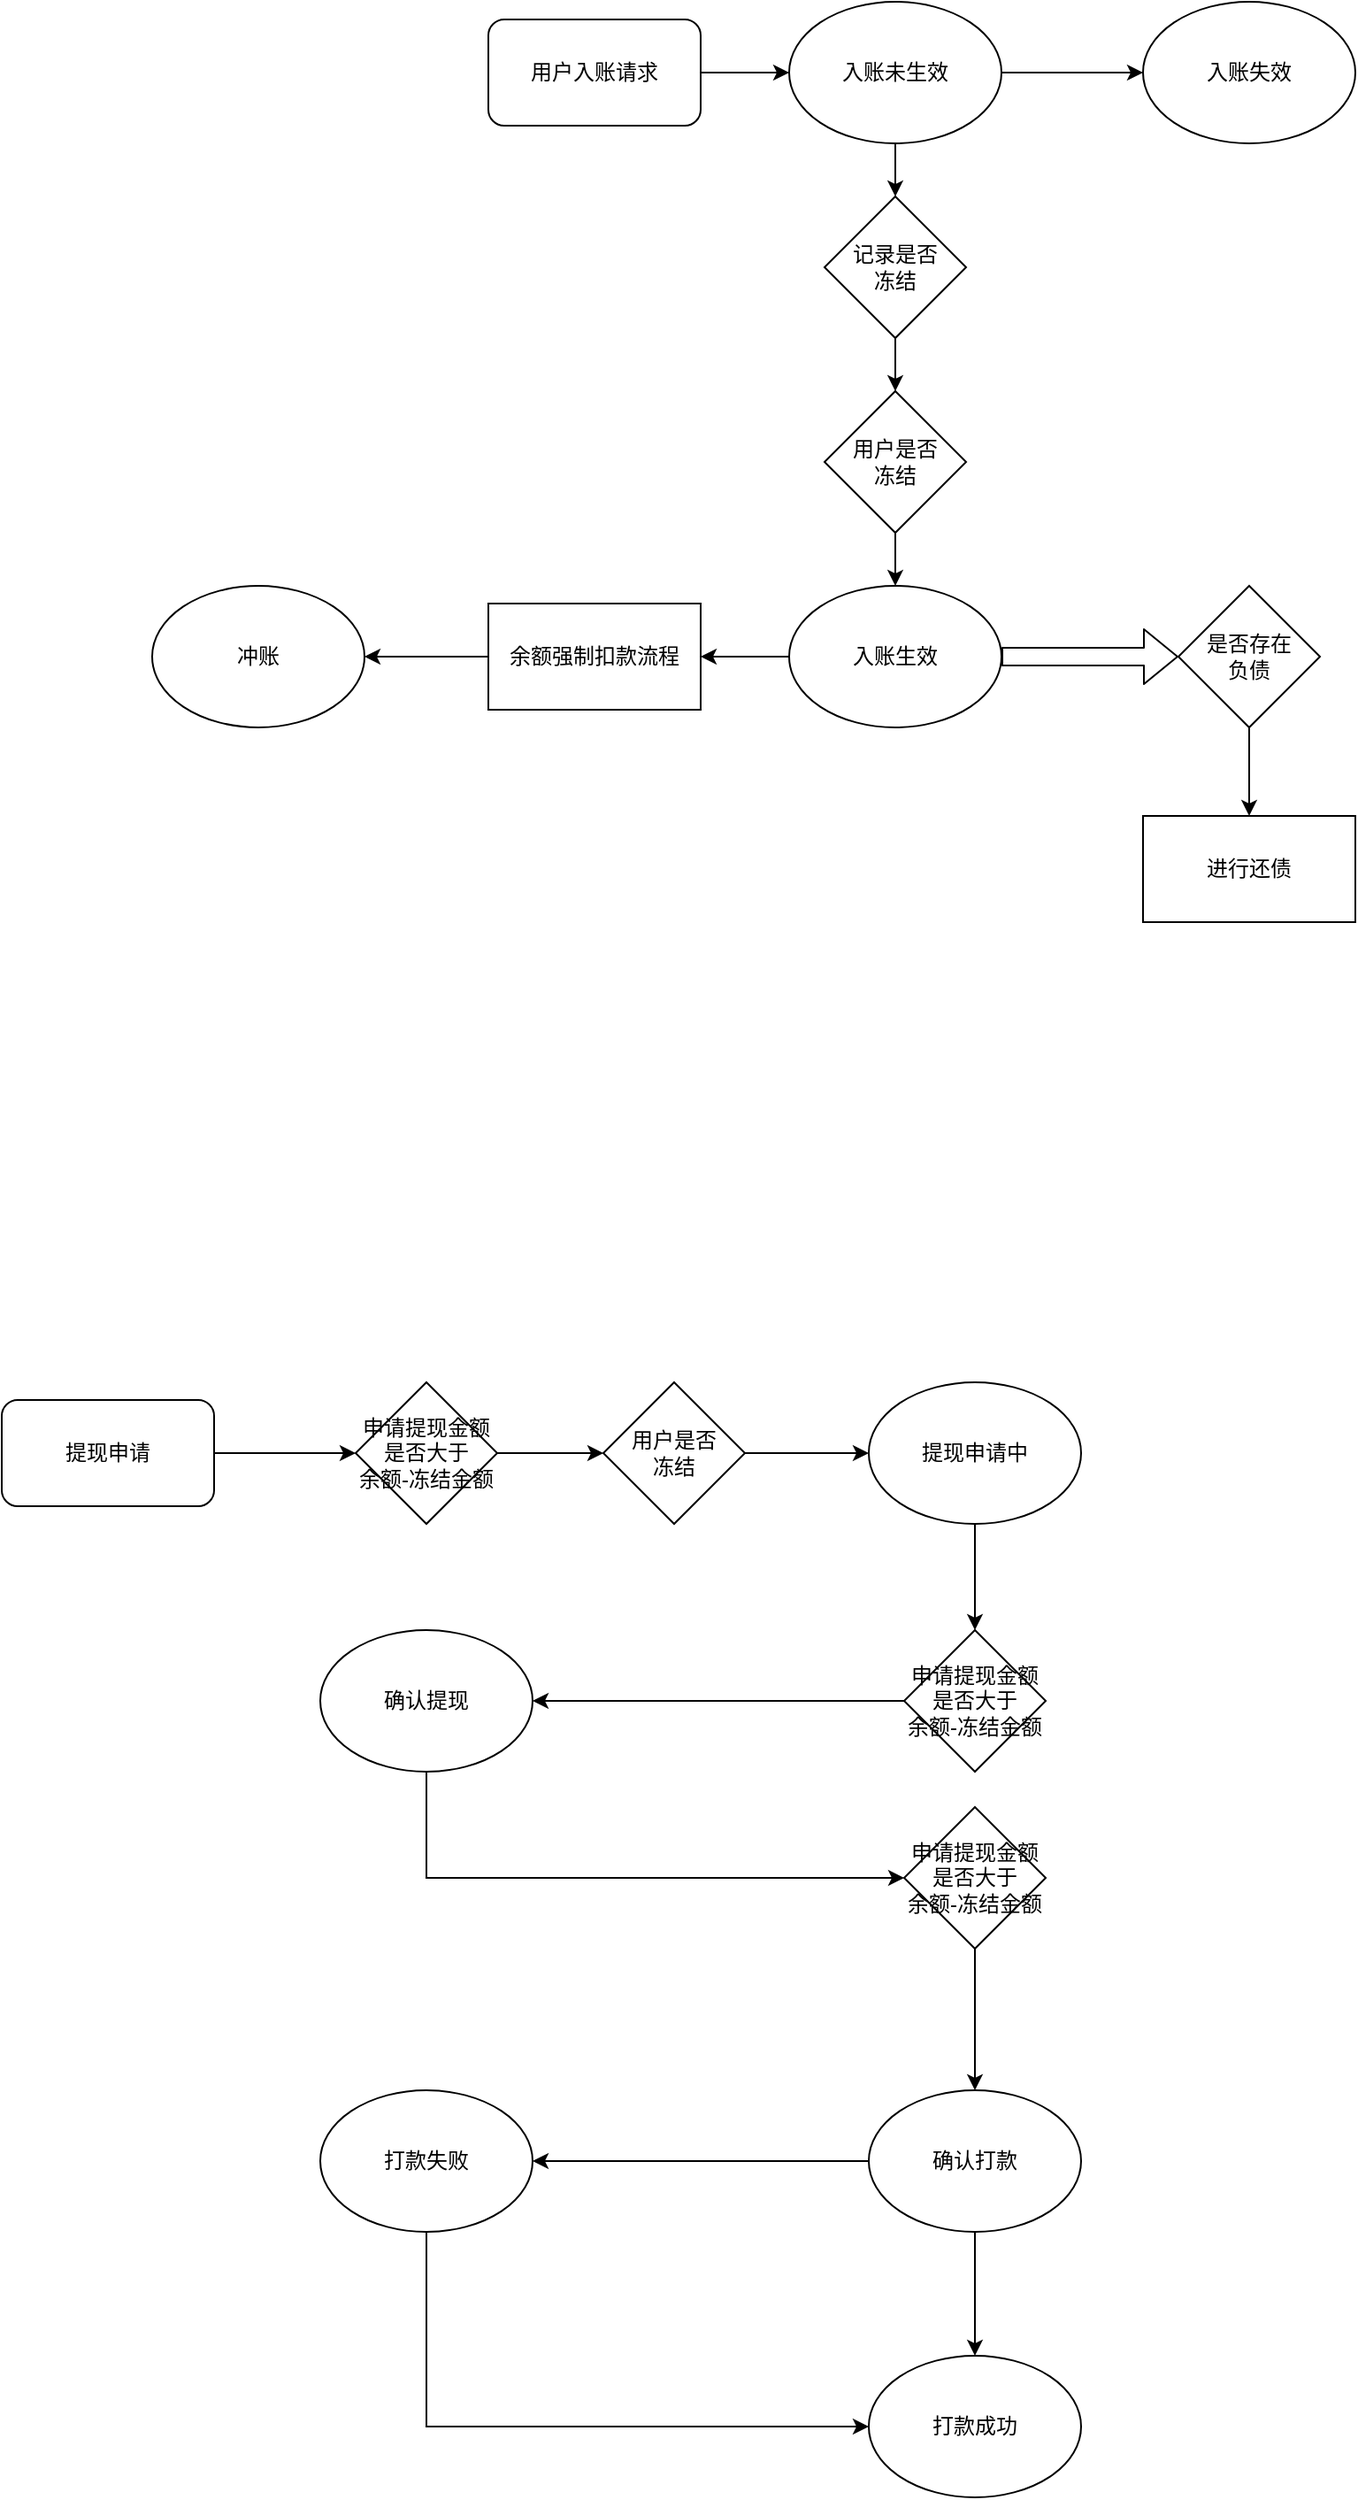 <mxfile version="12.2.0" type="github" pages="1">
  <diagram id="K5ssQcy8KxZWnZY8tlnZ" name="第 1 页">
    <mxGraphModel dx="1886" dy="858" grid="1" gridSize="10" guides="1" tooltips="1" connect="1" arrows="1" fold="1" page="1" pageScale="1" pageWidth="1400" pageHeight="850" math="0" shadow="0">
      <root>
        <mxCell id="0"/>
        <mxCell id="1" parent="0"/>
        <mxCell id="_kDz9-TRVkqLSU2LjWo9-6" style="edgeStyle=orthogonalEdgeStyle;rounded=0;orthogonalLoop=1;jettySize=auto;html=1;exitX=0.5;exitY=1;exitDx=0;exitDy=0;entryX=0.5;entryY=0;entryDx=0;entryDy=0;" edge="1" parent="1" source="_kDz9-TRVkqLSU2LjWo9-11" target="_kDz9-TRVkqLSU2LjWo9-15">
          <mxGeometry relative="1" as="geometry">
            <mxPoint x="420" y="530" as="targetPoint"/>
          </mxGeometry>
        </mxCell>
        <mxCell id="_kDz9-TRVkqLSU2LjWo9-10" style="edgeStyle=orthogonalEdgeStyle;rounded=0;orthogonalLoop=1;jettySize=auto;html=1;exitX=0.5;exitY=1;exitDx=0;exitDy=0;entryX=0.5;entryY=0;entryDx=0;entryDy=0;" edge="1" parent="1" source="_kDz9-TRVkqLSU2LjWo9-1" target="_kDz9-TRVkqLSU2LjWo9-7">
          <mxGeometry relative="1" as="geometry"/>
        </mxCell>
        <mxCell id="_kDz9-TRVkqLSU2LjWo9-57" style="edgeStyle=orthogonalEdgeStyle;rounded=0;orthogonalLoop=1;jettySize=auto;html=1;exitX=1;exitY=0.5;exitDx=0;exitDy=0;" edge="1" parent="1" source="_kDz9-TRVkqLSU2LjWo9-1" target="_kDz9-TRVkqLSU2LjWo9-56">
          <mxGeometry relative="1" as="geometry"/>
        </mxCell>
        <mxCell id="_kDz9-TRVkqLSU2LjWo9-1" value="入账未生效" style="ellipse;whiteSpace=wrap;html=1;" vertex="1" parent="1">
          <mxGeometry x="570" y="90" width="120" height="80" as="geometry"/>
        </mxCell>
        <mxCell id="_kDz9-TRVkqLSU2LjWo9-18" style="edgeStyle=orthogonalEdgeStyle;rounded=0;orthogonalLoop=1;jettySize=auto;html=1;exitX=0.5;exitY=1;exitDx=0;exitDy=0;entryX=0.5;entryY=0;entryDx=0;entryDy=0;" edge="1" parent="1" source="_kDz9-TRVkqLSU2LjWo9-7" target="_kDz9-TRVkqLSU2LjWo9-23">
          <mxGeometry relative="1" as="geometry">
            <mxPoint x="630" y="330" as="targetPoint"/>
          </mxGeometry>
        </mxCell>
        <mxCell id="_kDz9-TRVkqLSU2LjWo9-7" value="记录是否&lt;br&gt;冻结" style="rhombus;whiteSpace=wrap;html=1;" vertex="1" parent="1">
          <mxGeometry x="590" y="200" width="80" height="80" as="geometry"/>
        </mxCell>
        <mxCell id="_kDz9-TRVkqLSU2LjWo9-8" style="edgeStyle=orthogonalEdgeStyle;rounded=0;orthogonalLoop=1;jettySize=auto;html=1;exitX=1;exitY=0.5;exitDx=0;exitDy=0;entryX=0;entryY=0.5;entryDx=0;entryDy=0;" edge="1" parent="1" source="_kDz9-TRVkqLSU2LjWo9-60" target="_kDz9-TRVkqLSU2LjWo9-1">
          <mxGeometry relative="1" as="geometry">
            <mxPoint x="450.412" y="129.824" as="sourcePoint"/>
            <mxPoint x="360" y="130" as="targetPoint"/>
          </mxGeometry>
        </mxCell>
        <mxCell id="_kDz9-TRVkqLSU2LjWo9-15" value="进行还债" style="rounded=0;whiteSpace=wrap;html=1;" vertex="1" parent="1">
          <mxGeometry x="770" y="550" width="120" height="60" as="geometry"/>
        </mxCell>
        <mxCell id="_kDz9-TRVkqLSU2LjWo9-22" style="edgeStyle=orthogonalEdgeStyle;rounded=0;orthogonalLoop=1;jettySize=auto;html=1;exitX=0;exitY=0.5;exitDx=0;exitDy=0;entryX=1;entryY=0.5;entryDx=0;entryDy=0;" edge="1" parent="1" source="_kDz9-TRVkqLSU2LjWo9-55" target="_kDz9-TRVkqLSU2LjWo9-21">
          <mxGeometry relative="1" as="geometry"/>
        </mxCell>
        <mxCell id="_kDz9-TRVkqLSU2LjWo9-4" value="入账生效" style="ellipse;whiteSpace=wrap;html=1;" vertex="1" parent="1">
          <mxGeometry x="570" y="420" width="120" height="80" as="geometry"/>
        </mxCell>
        <mxCell id="_kDz9-TRVkqLSU2LjWo9-11" value="是否存在&lt;br&gt;负债" style="rhombus;whiteSpace=wrap;html=1;" vertex="1" parent="1">
          <mxGeometry x="790" y="420" width="80" height="80" as="geometry"/>
        </mxCell>
        <mxCell id="_kDz9-TRVkqLSU2LjWo9-32" style="edgeStyle=orthogonalEdgeStyle;rounded=0;orthogonalLoop=1;jettySize=auto;html=1;exitX=0.5;exitY=1;exitDx=0;exitDy=0;entryX=0.5;entryY=0;entryDx=0;entryDy=0;" edge="1" parent="1" source="_kDz9-TRVkqLSU2LjWo9-19" target="_kDz9-TRVkqLSU2LjWo9-30">
          <mxGeometry relative="1" as="geometry"/>
        </mxCell>
        <mxCell id="_kDz9-TRVkqLSU2LjWo9-19" value="提现申请中" style="ellipse;whiteSpace=wrap;html=1;" vertex="1" parent="1">
          <mxGeometry x="615" y="870" width="120" height="80" as="geometry"/>
        </mxCell>
        <mxCell id="_kDz9-TRVkqLSU2LjWo9-21" value="冲账" style="ellipse;whiteSpace=wrap;html=1;" vertex="1" parent="1">
          <mxGeometry x="210" y="420" width="120" height="80" as="geometry"/>
        </mxCell>
        <mxCell id="_kDz9-TRVkqLSU2LjWo9-24" style="edgeStyle=orthogonalEdgeStyle;rounded=0;orthogonalLoop=1;jettySize=auto;html=1;exitX=0.5;exitY=1;exitDx=0;exitDy=0;entryX=0.5;entryY=0;entryDx=0;entryDy=0;" edge="1" parent="1" source="_kDz9-TRVkqLSU2LjWo9-23" target="_kDz9-TRVkqLSU2LjWo9-4">
          <mxGeometry relative="1" as="geometry"/>
        </mxCell>
        <mxCell id="_kDz9-TRVkqLSU2LjWo9-23" value="用户是否&lt;br&gt;冻结" style="rhombus;whiteSpace=wrap;html=1;" vertex="1" parent="1">
          <mxGeometry x="590" y="310" width="80" height="80" as="geometry"/>
        </mxCell>
        <mxCell id="_kDz9-TRVkqLSU2LjWo9-27" style="edgeStyle=orthogonalEdgeStyle;rounded=0;orthogonalLoop=1;jettySize=auto;html=1;exitX=1;exitY=0.5;exitDx=0;exitDy=0;" edge="1" parent="1" source="_kDz9-TRVkqLSU2LjWo9-49" target="_kDz9-TRVkqLSU2LjWo9-19">
          <mxGeometry relative="1" as="geometry"/>
        </mxCell>
        <mxCell id="_kDz9-TRVkqLSU2LjWo9-26" value="申请提现金额&lt;br&gt;是否大于&lt;br&gt;余额-冻结金额" style="rhombus;whiteSpace=wrap;html=1;" vertex="1" parent="1">
          <mxGeometry x="325" y="870" width="80" height="80" as="geometry"/>
        </mxCell>
        <mxCell id="_kDz9-TRVkqLSU2LjWo9-42" style="edgeStyle=orthogonalEdgeStyle;rounded=0;orthogonalLoop=1;jettySize=auto;html=1;exitX=0;exitY=0.5;exitDx=0;exitDy=0;entryX=1;entryY=0.5;entryDx=0;entryDy=0;" edge="1" parent="1" source="_kDz9-TRVkqLSU2LjWo9-28" target="_kDz9-TRVkqLSU2LjWo9-40">
          <mxGeometry relative="1" as="geometry"/>
        </mxCell>
        <mxCell id="_kDz9-TRVkqLSU2LjWo9-44" style="edgeStyle=orthogonalEdgeStyle;rounded=0;orthogonalLoop=1;jettySize=auto;html=1;exitX=0.5;exitY=1;exitDx=0;exitDy=0;entryX=0.5;entryY=0;entryDx=0;entryDy=0;" edge="1" parent="1" source="_kDz9-TRVkqLSU2LjWo9-28" target="_kDz9-TRVkqLSU2LjWo9-43">
          <mxGeometry relative="1" as="geometry"/>
        </mxCell>
        <mxCell id="_kDz9-TRVkqLSU2LjWo9-28" value="确认打款" style="ellipse;whiteSpace=wrap;html=1;" vertex="1" parent="1">
          <mxGeometry x="615" y="1270" width="120" height="80" as="geometry"/>
        </mxCell>
        <mxCell id="_kDz9-TRVkqLSU2LjWo9-35" style="edgeStyle=orthogonalEdgeStyle;rounded=0;orthogonalLoop=1;jettySize=auto;html=1;exitX=0.5;exitY=1;exitDx=0;exitDy=0;entryX=0.5;entryY=0;entryDx=0;entryDy=0;" edge="1" parent="1" source="_kDz9-TRVkqLSU2LjWo9-38" target="_kDz9-TRVkqLSU2LjWo9-28">
          <mxGeometry relative="1" as="geometry">
            <mxPoint x="505" y="1325" as="targetPoint"/>
          </mxGeometry>
        </mxCell>
        <mxCell id="_kDz9-TRVkqLSU2LjWo9-29" value="确认提现" style="ellipse;whiteSpace=wrap;html=1;" vertex="1" parent="1">
          <mxGeometry x="305" y="1010" width="120" height="80" as="geometry"/>
        </mxCell>
        <mxCell id="_kDz9-TRVkqLSU2LjWo9-33" style="edgeStyle=orthogonalEdgeStyle;rounded=0;orthogonalLoop=1;jettySize=auto;html=1;exitX=0;exitY=0.5;exitDx=0;exitDy=0;entryX=1;entryY=0.5;entryDx=0;entryDy=0;" edge="1" parent="1" source="_kDz9-TRVkqLSU2LjWo9-30" target="_kDz9-TRVkqLSU2LjWo9-29">
          <mxGeometry relative="1" as="geometry"/>
        </mxCell>
        <mxCell id="_kDz9-TRVkqLSU2LjWo9-30" value="&lt;span style=&quot;white-space: normal&quot;&gt;申请提现金额&lt;/span&gt;&lt;br style=&quot;white-space: normal&quot;&gt;&lt;span style=&quot;white-space: normal&quot;&gt;是否大于&lt;/span&gt;&lt;br style=&quot;white-space: normal&quot;&gt;&lt;span style=&quot;white-space: normal&quot;&gt;余额-冻结金额&lt;/span&gt;" style="rhombus;whiteSpace=wrap;html=1;" vertex="1" parent="1">
          <mxGeometry x="635" y="1010" width="80" height="80" as="geometry"/>
        </mxCell>
        <mxCell id="_kDz9-TRVkqLSU2LjWo9-38" value="&lt;span style=&quot;white-space: normal&quot;&gt;申请提现金额&lt;/span&gt;&lt;br style=&quot;white-space: normal&quot;&gt;&lt;span style=&quot;white-space: normal&quot;&gt;是否大于&lt;/span&gt;&lt;br style=&quot;white-space: normal&quot;&gt;&lt;span style=&quot;white-space: normal&quot;&gt;余额-冻结金额&lt;/span&gt;" style="rhombus;whiteSpace=wrap;html=1;" vertex="1" parent="1">
          <mxGeometry x="635" y="1110" width="80" height="80" as="geometry"/>
        </mxCell>
        <mxCell id="_kDz9-TRVkqLSU2LjWo9-39" style="edgeStyle=orthogonalEdgeStyle;rounded=0;orthogonalLoop=1;jettySize=auto;html=1;exitX=0.5;exitY=1;exitDx=0;exitDy=0;entryX=0;entryY=0.5;entryDx=0;entryDy=0;" edge="1" parent="1" source="_kDz9-TRVkqLSU2LjWo9-29" target="_kDz9-TRVkqLSU2LjWo9-38">
          <mxGeometry relative="1" as="geometry">
            <mxPoint x="505" y="1290" as="sourcePoint"/>
            <mxPoint x="505" y="1440" as="targetPoint"/>
          </mxGeometry>
        </mxCell>
        <mxCell id="_kDz9-TRVkqLSU2LjWo9-45" style="edgeStyle=orthogonalEdgeStyle;rounded=0;orthogonalLoop=1;jettySize=auto;html=1;exitX=0.5;exitY=1;exitDx=0;exitDy=0;entryX=0;entryY=0.5;entryDx=0;entryDy=0;" edge="1" parent="1" source="_kDz9-TRVkqLSU2LjWo9-40" target="_kDz9-TRVkqLSU2LjWo9-43">
          <mxGeometry relative="1" as="geometry"/>
        </mxCell>
        <mxCell id="_kDz9-TRVkqLSU2LjWo9-40" value="打款失败" style="ellipse;whiteSpace=wrap;html=1;" vertex="1" parent="1">
          <mxGeometry x="305" y="1270" width="120" height="80" as="geometry"/>
        </mxCell>
        <mxCell id="_kDz9-TRVkqLSU2LjWo9-43" value="打款成功" style="ellipse;whiteSpace=wrap;html=1;" vertex="1" parent="1">
          <mxGeometry x="615" y="1420" width="120" height="80" as="geometry"/>
        </mxCell>
        <mxCell id="_kDz9-TRVkqLSU2LjWo9-49" value="用户是否&lt;br&gt;冻结" style="rhombus;whiteSpace=wrap;html=1;" vertex="1" parent="1">
          <mxGeometry x="465" y="870" width="80" height="80" as="geometry"/>
        </mxCell>
        <mxCell id="_kDz9-TRVkqLSU2LjWo9-51" style="edgeStyle=orthogonalEdgeStyle;rounded=0;orthogonalLoop=1;jettySize=auto;html=1;exitX=1;exitY=0.5;exitDx=0;exitDy=0;" edge="1" parent="1" source="_kDz9-TRVkqLSU2LjWo9-26" target="_kDz9-TRVkqLSU2LjWo9-49">
          <mxGeometry relative="1" as="geometry">
            <mxPoint x="505.412" y="840.353" as="sourcePoint"/>
            <mxPoint x="505" y="1059" as="targetPoint"/>
          </mxGeometry>
        </mxCell>
        <mxCell id="_kDz9-TRVkqLSU2LjWo9-53" value="" style="shape=flexArrow;endArrow=classic;html=1;exitX=1;exitY=0.5;exitDx=0;exitDy=0;" edge="1" parent="1" source="_kDz9-TRVkqLSU2LjWo9-4" target="_kDz9-TRVkqLSU2LjWo9-11">
          <mxGeometry width="50" height="50" relative="1" as="geometry">
            <mxPoint x="780" y="850" as="sourcePoint"/>
            <mxPoint x="830" y="800" as="targetPoint"/>
          </mxGeometry>
        </mxCell>
        <mxCell id="_kDz9-TRVkqLSU2LjWo9-56" value="入账失效" style="ellipse;whiteSpace=wrap;html=1;" vertex="1" parent="1">
          <mxGeometry x="770" y="90" width="120" height="80" as="geometry"/>
        </mxCell>
        <mxCell id="_kDz9-TRVkqLSU2LjWo9-59" style="edgeStyle=orthogonalEdgeStyle;rounded=0;orthogonalLoop=1;jettySize=auto;html=1;exitX=1;exitY=0.5;exitDx=0;exitDy=0;entryX=0;entryY=0.5;entryDx=0;entryDy=0;" edge="1" parent="1" source="_kDz9-TRVkqLSU2LjWo9-58" target="_kDz9-TRVkqLSU2LjWo9-26">
          <mxGeometry relative="1" as="geometry"/>
        </mxCell>
        <mxCell id="_kDz9-TRVkqLSU2LjWo9-58" value="提现申请" style="rounded=1;whiteSpace=wrap;html=1;" vertex="1" parent="1">
          <mxGeometry x="125" y="880" width="120" height="60" as="geometry"/>
        </mxCell>
        <mxCell id="_kDz9-TRVkqLSU2LjWo9-60" value="用户入账请求" style="rounded=1;whiteSpace=wrap;html=1;" vertex="1" parent="1">
          <mxGeometry x="400" y="100" width="120" height="60" as="geometry"/>
        </mxCell>
        <mxCell id="_kDz9-TRVkqLSU2LjWo9-55" value="余额强制扣款流程" style="rounded=0;whiteSpace=wrap;html=1;" vertex="1" parent="1">
          <mxGeometry x="400" y="430" width="120" height="60" as="geometry"/>
        </mxCell>
        <mxCell id="_kDz9-TRVkqLSU2LjWo9-62" style="edgeStyle=orthogonalEdgeStyle;rounded=0;orthogonalLoop=1;jettySize=auto;html=1;exitX=0;exitY=0.5;exitDx=0;exitDy=0;entryX=1;entryY=0.5;entryDx=0;entryDy=0;" edge="1" parent="1" source="_kDz9-TRVkqLSU2LjWo9-4" target="_kDz9-TRVkqLSU2LjWo9-55">
          <mxGeometry relative="1" as="geometry">
            <mxPoint x="570.286" y="459.714" as="sourcePoint"/>
            <mxPoint x="450.286" y="459.714" as="targetPoint"/>
          </mxGeometry>
        </mxCell>
      </root>
    </mxGraphModel>
  </diagram>
</mxfile>
